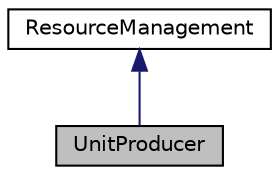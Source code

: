 digraph "UnitProducer"
{
 // LATEX_PDF_SIZE
  edge [fontname="Helvetica",fontsize="10",labelfontname="Helvetica",labelfontsize="10"];
  node [fontname="Helvetica",fontsize="10",shape=record];
  Node1 [label="UnitProducer",height=0.2,width=0.4,color="black", fillcolor="grey75", style="filled", fontcolor="black",tooltip="a UnitProducer class"];
  Node2 -> Node1 [dir="back",color="midnightblue",fontsize="10",style="solid",fontname="Helvetica"];
  Node2 [label="ResourceManagement",height=0.2,width=0.4,color="black", fillcolor="white", style="filled",URL="$classResourceManagement.html",tooltip="a Resource Management class"];
}
